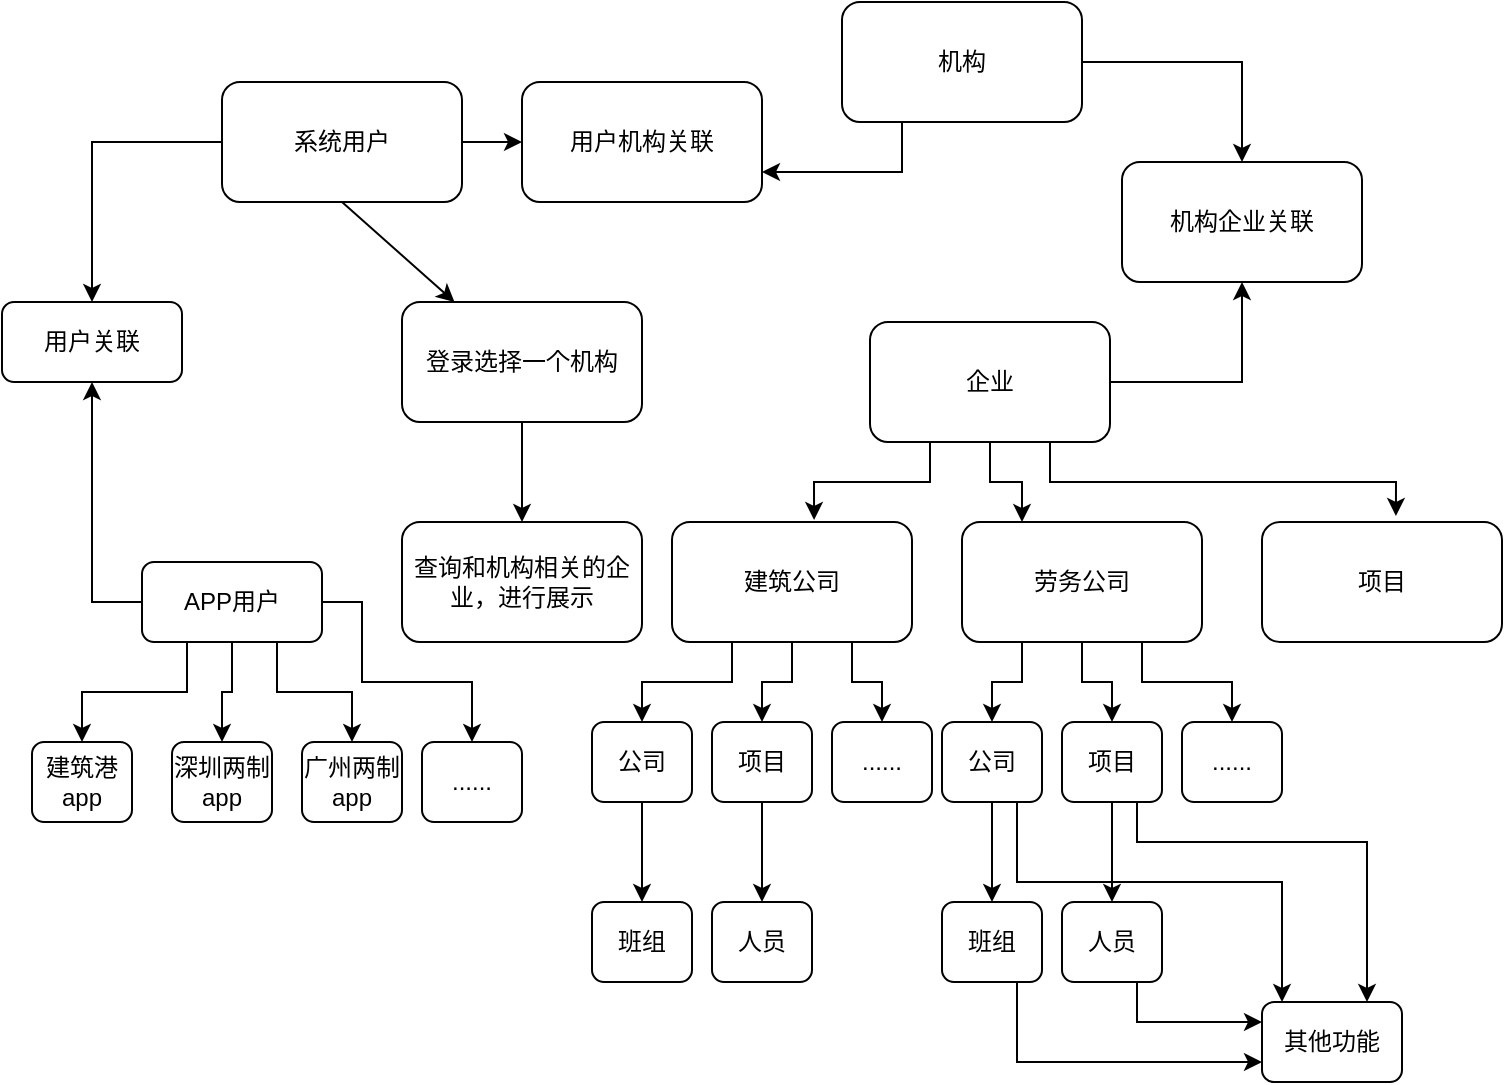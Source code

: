 <mxfile version="20.8.18" type="github">
  <diagram name="第 1 页" id="LrjgyNlb1xR0Tq_DUaoB">
    <mxGraphModel dx="1114" dy="584" grid="1" gridSize="10" guides="1" tooltips="1" connect="1" arrows="1" fold="1" page="1" pageScale="1" pageWidth="827" pageHeight="1169" math="0" shadow="0">
      <root>
        <mxCell id="0" />
        <mxCell id="1" parent="0" />
        <mxCell id="DURUOgqbGRzKwxD4fX7g-3" value="" style="edgeStyle=orthogonalEdgeStyle;rounded=0;orthogonalLoop=1;jettySize=auto;html=1;entryX=0;entryY=0.5;entryDx=0;entryDy=0;" edge="1" parent="1" source="DURUOgqbGRzKwxD4fX7g-1" target="DURUOgqbGRzKwxD4fX7g-5">
          <mxGeometry relative="1" as="geometry" />
        </mxCell>
        <mxCell id="DURUOgqbGRzKwxD4fX7g-54" style="edgeStyle=orthogonalEdgeStyle;rounded=0;orthogonalLoop=1;jettySize=auto;html=1;exitX=0;exitY=0.5;exitDx=0;exitDy=0;" edge="1" parent="1" source="DURUOgqbGRzKwxD4fX7g-1" target="DURUOgqbGRzKwxD4fX7g-53">
          <mxGeometry relative="1" as="geometry" />
        </mxCell>
        <mxCell id="DURUOgqbGRzKwxD4fX7g-1" value="系统用户" style="rounded=1;whiteSpace=wrap;html=1;" vertex="1" parent="1">
          <mxGeometry x="130" y="270" width="120" height="60" as="geometry" />
        </mxCell>
        <mxCell id="DURUOgqbGRzKwxD4fX7g-38" style="edgeStyle=orthogonalEdgeStyle;rounded=0;orthogonalLoop=1;jettySize=auto;html=1;exitX=0.25;exitY=1;exitDx=0;exitDy=0;entryX=1;entryY=0.75;entryDx=0;entryDy=0;" edge="1" parent="1" source="DURUOgqbGRzKwxD4fX7g-2" target="DURUOgqbGRzKwxD4fX7g-5">
          <mxGeometry relative="1" as="geometry" />
        </mxCell>
        <mxCell id="DURUOgqbGRzKwxD4fX7g-39" style="edgeStyle=orthogonalEdgeStyle;rounded=0;orthogonalLoop=1;jettySize=auto;html=1;exitX=1;exitY=0.5;exitDx=0;exitDy=0;" edge="1" parent="1" source="DURUOgqbGRzKwxD4fX7g-2" target="DURUOgqbGRzKwxD4fX7g-8">
          <mxGeometry relative="1" as="geometry" />
        </mxCell>
        <mxCell id="DURUOgqbGRzKwxD4fX7g-2" value="机构" style="whiteSpace=wrap;html=1;rounded=1;" vertex="1" parent="1">
          <mxGeometry x="440" y="230" width="120" height="60" as="geometry" />
        </mxCell>
        <mxCell id="DURUOgqbGRzKwxD4fX7g-19" style="edgeStyle=orthogonalEdgeStyle;rounded=0;orthogonalLoop=1;jettySize=auto;html=1;exitX=0.25;exitY=1;exitDx=0;exitDy=0;entryX=0.592;entryY=-0.017;entryDx=0;entryDy=0;entryPerimeter=0;" edge="1" parent="1" source="DURUOgqbGRzKwxD4fX7g-4" target="DURUOgqbGRzKwxD4fX7g-16">
          <mxGeometry relative="1" as="geometry" />
        </mxCell>
        <mxCell id="DURUOgqbGRzKwxD4fX7g-21" style="edgeStyle=orthogonalEdgeStyle;rounded=0;orthogonalLoop=1;jettySize=auto;html=1;exitX=0.75;exitY=1;exitDx=0;exitDy=0;entryX=0.558;entryY=-0.05;entryDx=0;entryDy=0;entryPerimeter=0;" edge="1" parent="1" source="DURUOgqbGRzKwxD4fX7g-4" target="DURUOgqbGRzKwxD4fX7g-18">
          <mxGeometry relative="1" as="geometry" />
        </mxCell>
        <mxCell id="DURUOgqbGRzKwxD4fX7g-50" style="edgeStyle=orthogonalEdgeStyle;rounded=0;orthogonalLoop=1;jettySize=auto;html=1;exitX=1;exitY=0.5;exitDx=0;exitDy=0;" edge="1" parent="1" source="DURUOgqbGRzKwxD4fX7g-4" target="DURUOgqbGRzKwxD4fX7g-8">
          <mxGeometry relative="1" as="geometry" />
        </mxCell>
        <mxCell id="DURUOgqbGRzKwxD4fX7g-51" style="edgeStyle=orthogonalEdgeStyle;rounded=0;orthogonalLoop=1;jettySize=auto;html=1;exitX=0.5;exitY=1;exitDx=0;exitDy=0;entryX=0.25;entryY=0;entryDx=0;entryDy=0;" edge="1" parent="1" source="DURUOgqbGRzKwxD4fX7g-4" target="DURUOgqbGRzKwxD4fX7g-17">
          <mxGeometry relative="1" as="geometry" />
        </mxCell>
        <mxCell id="DURUOgqbGRzKwxD4fX7g-4" value="企业" style="rounded=1;whiteSpace=wrap;html=1;" vertex="1" parent="1">
          <mxGeometry x="454" y="390" width="120" height="60" as="geometry" />
        </mxCell>
        <mxCell id="DURUOgqbGRzKwxD4fX7g-5" value="用户机构关联" style="rounded=1;whiteSpace=wrap;html=1;" vertex="1" parent="1">
          <mxGeometry x="280" y="270" width="120" height="60" as="geometry" />
        </mxCell>
        <mxCell id="DURUOgqbGRzKwxD4fX7g-8" value="机构企业关联" style="rounded=1;whiteSpace=wrap;html=1;" vertex="1" parent="1">
          <mxGeometry x="580" y="310" width="120" height="60" as="geometry" />
        </mxCell>
        <mxCell id="DURUOgqbGRzKwxD4fX7g-15" value="" style="edgeStyle=orthogonalEdgeStyle;rounded=0;orthogonalLoop=1;jettySize=auto;html=1;" edge="1" parent="1" source="DURUOgqbGRzKwxD4fX7g-9" target="DURUOgqbGRzKwxD4fX7g-14">
          <mxGeometry relative="1" as="geometry" />
        </mxCell>
        <mxCell id="DURUOgqbGRzKwxD4fX7g-9" value="登录选择一个机构" style="rounded=1;whiteSpace=wrap;html=1;" vertex="1" parent="1">
          <mxGeometry x="220" y="380" width="120" height="60" as="geometry" />
        </mxCell>
        <mxCell id="DURUOgqbGRzKwxD4fX7g-10" value="" style="endArrow=classic;html=1;rounded=0;exitX=0.5;exitY=1;exitDx=0;exitDy=0;" edge="1" parent="1" source="DURUOgqbGRzKwxD4fX7g-1" target="DURUOgqbGRzKwxD4fX7g-9">
          <mxGeometry width="50" height="50" relative="1" as="geometry">
            <mxPoint x="390" y="330" as="sourcePoint" />
            <mxPoint x="440" y="280" as="targetPoint" />
          </mxGeometry>
        </mxCell>
        <mxCell id="DURUOgqbGRzKwxD4fX7g-14" value="查询和机构相关的企业，进行展示" style="whiteSpace=wrap;html=1;rounded=1;" vertex="1" parent="1">
          <mxGeometry x="220" y="490" width="120" height="60" as="geometry" />
        </mxCell>
        <mxCell id="DURUOgqbGRzKwxD4fX7g-28" style="edgeStyle=orthogonalEdgeStyle;rounded=0;orthogonalLoop=1;jettySize=auto;html=1;exitX=0.25;exitY=1;exitDx=0;exitDy=0;entryX=0.5;entryY=0;entryDx=0;entryDy=0;" edge="1" parent="1" source="DURUOgqbGRzKwxD4fX7g-16" target="DURUOgqbGRzKwxD4fX7g-24">
          <mxGeometry relative="1" as="geometry" />
        </mxCell>
        <mxCell id="DURUOgqbGRzKwxD4fX7g-29" style="edgeStyle=orthogonalEdgeStyle;rounded=0;orthogonalLoop=1;jettySize=auto;html=1;exitX=0.5;exitY=1;exitDx=0;exitDy=0;" edge="1" parent="1" source="DURUOgqbGRzKwxD4fX7g-16" target="DURUOgqbGRzKwxD4fX7g-25">
          <mxGeometry relative="1" as="geometry" />
        </mxCell>
        <mxCell id="DURUOgqbGRzKwxD4fX7g-34" style="edgeStyle=orthogonalEdgeStyle;rounded=0;orthogonalLoop=1;jettySize=auto;html=1;exitX=0.75;exitY=1;exitDx=0;exitDy=0;entryX=0.5;entryY=0;entryDx=0;entryDy=0;" edge="1" parent="1" source="DURUOgqbGRzKwxD4fX7g-16" target="DURUOgqbGRzKwxD4fX7g-33">
          <mxGeometry relative="1" as="geometry" />
        </mxCell>
        <mxCell id="DURUOgqbGRzKwxD4fX7g-16" value="建筑公司" style="rounded=1;whiteSpace=wrap;html=1;" vertex="1" parent="1">
          <mxGeometry x="355" y="490" width="120" height="60" as="geometry" />
        </mxCell>
        <mxCell id="DURUOgqbGRzKwxD4fX7g-30" style="edgeStyle=orthogonalEdgeStyle;rounded=0;orthogonalLoop=1;jettySize=auto;html=1;exitX=0.25;exitY=1;exitDx=0;exitDy=0;entryX=0.5;entryY=0;entryDx=0;entryDy=0;" edge="1" parent="1" source="DURUOgqbGRzKwxD4fX7g-17" target="DURUOgqbGRzKwxD4fX7g-26">
          <mxGeometry relative="1" as="geometry" />
        </mxCell>
        <mxCell id="DURUOgqbGRzKwxD4fX7g-31" style="edgeStyle=orthogonalEdgeStyle;rounded=0;orthogonalLoop=1;jettySize=auto;html=1;exitX=0.5;exitY=1;exitDx=0;exitDy=0;entryX=0.5;entryY=0;entryDx=0;entryDy=0;" edge="1" parent="1" source="DURUOgqbGRzKwxD4fX7g-17" target="DURUOgqbGRzKwxD4fX7g-27">
          <mxGeometry relative="1" as="geometry" />
        </mxCell>
        <mxCell id="DURUOgqbGRzKwxD4fX7g-36" style="edgeStyle=orthogonalEdgeStyle;rounded=0;orthogonalLoop=1;jettySize=auto;html=1;exitX=0.75;exitY=1;exitDx=0;exitDy=0;" edge="1" parent="1" source="DURUOgqbGRzKwxD4fX7g-17" target="DURUOgqbGRzKwxD4fX7g-35">
          <mxGeometry relative="1" as="geometry" />
        </mxCell>
        <mxCell id="DURUOgqbGRzKwxD4fX7g-17" value="劳务公司" style="rounded=1;whiteSpace=wrap;html=1;" vertex="1" parent="1">
          <mxGeometry x="500" y="490" width="120" height="60" as="geometry" />
        </mxCell>
        <mxCell id="DURUOgqbGRzKwxD4fX7g-18" value="项目" style="rounded=1;whiteSpace=wrap;html=1;" vertex="1" parent="1">
          <mxGeometry x="650" y="490" width="120" height="60" as="geometry" />
        </mxCell>
        <mxCell id="DURUOgqbGRzKwxD4fX7g-44" style="edgeStyle=orthogonalEdgeStyle;rounded=0;orthogonalLoop=1;jettySize=auto;html=1;exitX=0.5;exitY=1;exitDx=0;exitDy=0;entryX=0.5;entryY=0;entryDx=0;entryDy=0;" edge="1" parent="1" source="DURUOgqbGRzKwxD4fX7g-24" target="DURUOgqbGRzKwxD4fX7g-41">
          <mxGeometry relative="1" as="geometry" />
        </mxCell>
        <mxCell id="DURUOgqbGRzKwxD4fX7g-24" value="公司" style="rounded=1;whiteSpace=wrap;html=1;" vertex="1" parent="1">
          <mxGeometry x="315" y="590" width="50" height="40" as="geometry" />
        </mxCell>
        <mxCell id="DURUOgqbGRzKwxD4fX7g-45" style="edgeStyle=orthogonalEdgeStyle;rounded=0;orthogonalLoop=1;jettySize=auto;html=1;exitX=0.5;exitY=1;exitDx=0;exitDy=0;entryX=0.5;entryY=0;entryDx=0;entryDy=0;" edge="1" parent="1" source="DURUOgqbGRzKwxD4fX7g-25" target="DURUOgqbGRzKwxD4fX7g-42">
          <mxGeometry relative="1" as="geometry" />
        </mxCell>
        <mxCell id="DURUOgqbGRzKwxD4fX7g-25" value="项目" style="rounded=1;whiteSpace=wrap;html=1;" vertex="1" parent="1">
          <mxGeometry x="375" y="590" width="50" height="40" as="geometry" />
        </mxCell>
        <mxCell id="DURUOgqbGRzKwxD4fX7g-48" style="edgeStyle=orthogonalEdgeStyle;rounded=0;orthogonalLoop=1;jettySize=auto;html=1;exitX=0.5;exitY=1;exitDx=0;exitDy=0;" edge="1" parent="1" source="DURUOgqbGRzKwxD4fX7g-26" target="DURUOgqbGRzKwxD4fX7g-46">
          <mxGeometry relative="1" as="geometry" />
        </mxCell>
        <mxCell id="DURUOgqbGRzKwxD4fX7g-72" style="edgeStyle=orthogonalEdgeStyle;rounded=0;orthogonalLoop=1;jettySize=auto;html=1;exitX=0.75;exitY=1;exitDx=0;exitDy=0;entryX=0.143;entryY=0;entryDx=0;entryDy=0;entryPerimeter=0;" edge="1" parent="1" source="DURUOgqbGRzKwxD4fX7g-26" target="DURUOgqbGRzKwxD4fX7g-68">
          <mxGeometry relative="1" as="geometry">
            <Array as="points">
              <mxPoint x="528" y="670" />
              <mxPoint x="660" y="670" />
            </Array>
          </mxGeometry>
        </mxCell>
        <mxCell id="DURUOgqbGRzKwxD4fX7g-26" value="公司" style="rounded=1;whiteSpace=wrap;html=1;" vertex="1" parent="1">
          <mxGeometry x="490" y="590" width="50" height="40" as="geometry" />
        </mxCell>
        <mxCell id="DURUOgqbGRzKwxD4fX7g-49" style="edgeStyle=orthogonalEdgeStyle;rounded=0;orthogonalLoop=1;jettySize=auto;html=1;exitX=0.5;exitY=1;exitDx=0;exitDy=0;entryX=0.5;entryY=0;entryDx=0;entryDy=0;" edge="1" parent="1" source="DURUOgqbGRzKwxD4fX7g-27" target="DURUOgqbGRzKwxD4fX7g-47">
          <mxGeometry relative="1" as="geometry" />
        </mxCell>
        <mxCell id="DURUOgqbGRzKwxD4fX7g-73" style="edgeStyle=orthogonalEdgeStyle;rounded=0;orthogonalLoop=1;jettySize=auto;html=1;exitX=0.75;exitY=1;exitDx=0;exitDy=0;entryX=0.75;entryY=0;entryDx=0;entryDy=0;" edge="1" parent="1" source="DURUOgqbGRzKwxD4fX7g-27" target="DURUOgqbGRzKwxD4fX7g-68">
          <mxGeometry relative="1" as="geometry">
            <Array as="points">
              <mxPoint x="588" y="650" />
              <mxPoint x="703" y="650" />
            </Array>
          </mxGeometry>
        </mxCell>
        <mxCell id="DURUOgqbGRzKwxD4fX7g-27" value="项目" style="rounded=1;whiteSpace=wrap;html=1;" vertex="1" parent="1">
          <mxGeometry x="550" y="590" width="50" height="40" as="geometry" />
        </mxCell>
        <mxCell id="DURUOgqbGRzKwxD4fX7g-33" value="......" style="rounded=1;whiteSpace=wrap;html=1;" vertex="1" parent="1">
          <mxGeometry x="435" y="590" width="50" height="40" as="geometry" />
        </mxCell>
        <mxCell id="DURUOgqbGRzKwxD4fX7g-35" value="......" style="rounded=1;whiteSpace=wrap;html=1;" vertex="1" parent="1">
          <mxGeometry x="610" y="590" width="50" height="40" as="geometry" />
        </mxCell>
        <mxCell id="DURUOgqbGRzKwxD4fX7g-41" value="班组" style="rounded=1;whiteSpace=wrap;html=1;" vertex="1" parent="1">
          <mxGeometry x="315" y="680" width="50" height="40" as="geometry" />
        </mxCell>
        <mxCell id="DURUOgqbGRzKwxD4fX7g-42" value="人员" style="rounded=1;whiteSpace=wrap;html=1;" vertex="1" parent="1">
          <mxGeometry x="375" y="680" width="50" height="40" as="geometry" />
        </mxCell>
        <mxCell id="DURUOgqbGRzKwxD4fX7g-75" style="edgeStyle=orthogonalEdgeStyle;rounded=0;orthogonalLoop=1;jettySize=auto;html=1;exitX=0.75;exitY=1;exitDx=0;exitDy=0;entryX=0;entryY=0.75;entryDx=0;entryDy=0;" edge="1" parent="1" source="DURUOgqbGRzKwxD4fX7g-46" target="DURUOgqbGRzKwxD4fX7g-68">
          <mxGeometry relative="1" as="geometry" />
        </mxCell>
        <mxCell id="DURUOgqbGRzKwxD4fX7g-46" value="班组" style="rounded=1;whiteSpace=wrap;html=1;" vertex="1" parent="1">
          <mxGeometry x="490" y="680" width="50" height="40" as="geometry" />
        </mxCell>
        <mxCell id="DURUOgqbGRzKwxD4fX7g-74" style="edgeStyle=orthogonalEdgeStyle;rounded=0;orthogonalLoop=1;jettySize=auto;html=1;exitX=0.75;exitY=1;exitDx=0;exitDy=0;entryX=0;entryY=0.25;entryDx=0;entryDy=0;" edge="1" parent="1" source="DURUOgqbGRzKwxD4fX7g-47" target="DURUOgqbGRzKwxD4fX7g-68">
          <mxGeometry relative="1" as="geometry" />
        </mxCell>
        <mxCell id="DURUOgqbGRzKwxD4fX7g-47" value="人员" style="rounded=1;whiteSpace=wrap;html=1;" vertex="1" parent="1">
          <mxGeometry x="550" y="680" width="50" height="40" as="geometry" />
        </mxCell>
        <mxCell id="DURUOgqbGRzKwxD4fX7g-55" style="edgeStyle=orthogonalEdgeStyle;rounded=0;orthogonalLoop=1;jettySize=auto;html=1;exitX=0;exitY=0.5;exitDx=0;exitDy=0;entryX=0.5;entryY=1;entryDx=0;entryDy=0;" edge="1" parent="1" source="DURUOgqbGRzKwxD4fX7g-52" target="DURUOgqbGRzKwxD4fX7g-53">
          <mxGeometry relative="1" as="geometry" />
        </mxCell>
        <mxCell id="DURUOgqbGRzKwxD4fX7g-61" style="edgeStyle=orthogonalEdgeStyle;rounded=0;orthogonalLoop=1;jettySize=auto;html=1;exitX=0.25;exitY=1;exitDx=0;exitDy=0;entryX=0.5;entryY=0;entryDx=0;entryDy=0;" edge="1" parent="1" source="DURUOgqbGRzKwxD4fX7g-52" target="DURUOgqbGRzKwxD4fX7g-56">
          <mxGeometry relative="1" as="geometry" />
        </mxCell>
        <mxCell id="DURUOgqbGRzKwxD4fX7g-63" style="edgeStyle=orthogonalEdgeStyle;rounded=0;orthogonalLoop=1;jettySize=auto;html=1;exitX=0.5;exitY=1;exitDx=0;exitDy=0;entryX=0.5;entryY=0;entryDx=0;entryDy=0;" edge="1" parent="1" source="DURUOgqbGRzKwxD4fX7g-52" target="DURUOgqbGRzKwxD4fX7g-57">
          <mxGeometry relative="1" as="geometry" />
        </mxCell>
        <mxCell id="DURUOgqbGRzKwxD4fX7g-64" style="edgeStyle=orthogonalEdgeStyle;rounded=0;orthogonalLoop=1;jettySize=auto;html=1;exitX=0.75;exitY=1;exitDx=0;exitDy=0;entryX=0.5;entryY=0;entryDx=0;entryDy=0;" edge="1" parent="1" source="DURUOgqbGRzKwxD4fX7g-52" target="DURUOgqbGRzKwxD4fX7g-58">
          <mxGeometry relative="1" as="geometry" />
        </mxCell>
        <mxCell id="DURUOgqbGRzKwxD4fX7g-67" style="edgeStyle=orthogonalEdgeStyle;rounded=0;orthogonalLoop=1;jettySize=auto;html=1;exitX=1;exitY=0.5;exitDx=0;exitDy=0;entryX=0.5;entryY=0;entryDx=0;entryDy=0;" edge="1" parent="1" source="DURUOgqbGRzKwxD4fX7g-52" target="DURUOgqbGRzKwxD4fX7g-65">
          <mxGeometry relative="1" as="geometry">
            <Array as="points">
              <mxPoint x="200" y="530" />
              <mxPoint x="200" y="570" />
              <mxPoint x="255" y="570" />
            </Array>
          </mxGeometry>
        </mxCell>
        <mxCell id="DURUOgqbGRzKwxD4fX7g-52" value="APP用户" style="rounded=1;whiteSpace=wrap;html=1;" vertex="1" parent="1">
          <mxGeometry x="90" y="510" width="90" height="40" as="geometry" />
        </mxCell>
        <mxCell id="DURUOgqbGRzKwxD4fX7g-53" value="用户关联" style="rounded=1;whiteSpace=wrap;html=1;" vertex="1" parent="1">
          <mxGeometry x="20" y="380" width="90" height="40" as="geometry" />
        </mxCell>
        <mxCell id="DURUOgqbGRzKwxD4fX7g-56" value="建筑港app" style="rounded=1;whiteSpace=wrap;html=1;" vertex="1" parent="1">
          <mxGeometry x="35" y="600" width="50" height="40" as="geometry" />
        </mxCell>
        <mxCell id="DURUOgqbGRzKwxD4fX7g-57" value="深圳两制app" style="rounded=1;whiteSpace=wrap;html=1;" vertex="1" parent="1">
          <mxGeometry x="105" y="600" width="50" height="40" as="geometry" />
        </mxCell>
        <mxCell id="DURUOgqbGRzKwxD4fX7g-58" value="广州两制app" style="rounded=1;whiteSpace=wrap;html=1;" vertex="1" parent="1">
          <mxGeometry x="170" y="600" width="50" height="40" as="geometry" />
        </mxCell>
        <mxCell id="DURUOgqbGRzKwxD4fX7g-65" value="......" style="rounded=1;whiteSpace=wrap;html=1;" vertex="1" parent="1">
          <mxGeometry x="230" y="600" width="50" height="40" as="geometry" />
        </mxCell>
        <mxCell id="DURUOgqbGRzKwxD4fX7g-68" value="其他功能" style="rounded=1;whiteSpace=wrap;html=1;" vertex="1" parent="1">
          <mxGeometry x="650" y="730" width="70" height="40" as="geometry" />
        </mxCell>
      </root>
    </mxGraphModel>
  </diagram>
</mxfile>
